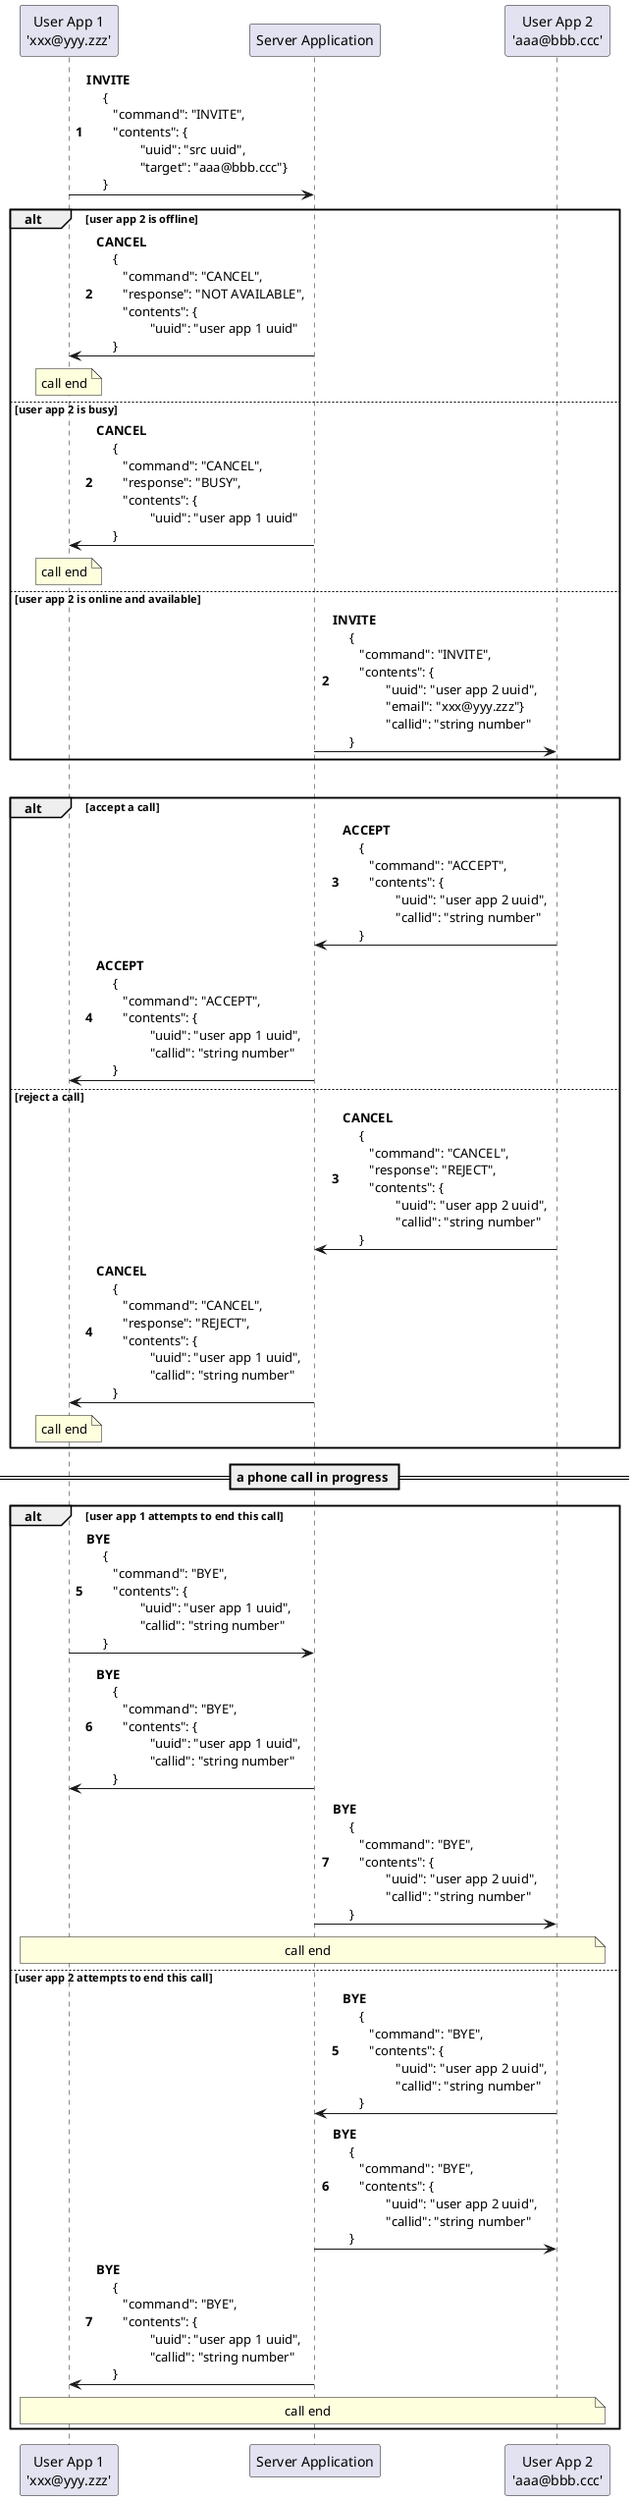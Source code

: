 @startuml

autonumber
participant "User App 1\n'xxx@yyy.zzz'" as ua1
participant "Server Application" as sa
participant "User App 2\n'aaa@bbb.ccc'" as ua2

ua1 -> sa : <b>INVITE \n \
    { \n \
    \t"command": "INVITE", \n \
    \t"contents": { \n \
    \t\t"uuid": "src uuid", \n \
    \t\t"target": "aaa@bbb.ccc"} \n \
    }
alt user app 2 is offline
    sa -> ua1 : <b>CANCEL \n \
    { \n \
    \t"command": "CANCEL", \n \
    \t"response": "NOT AVAILABLE", \n \
    \t"contents": { \n \
    \t\t"uuid": "user app 1 uuid" \n \
    }
    note over ua1 : call end
else user app 2 is busy
    autonumber 2
    sa -> ua1 : <b>CANCEL \n \
    { \n \
    \t"command": "CANCEL", \n \
    \t"response": "BUSY", \n \
    \t"contents": { \n \
    \t\t"uuid": "user app 1 uuid" \n \
    }
    note over ua1 : call end
else user app 2 is online and available
    autonumber 2
    sa -> ua2 : <b>INVITE \n \
    { \n \
    \t"command": "INVITE", \n \
    \t"contents": { \n \
    \t\t"uuid": "user app 2 uuid", \n \
    \t\t"email": "xxx@yyy.zzz"} \n \
    \t\t"callid": "string number" \n \
    }
end
|||
alt accept a call
    ua2 -> sa : <b>ACCEPT \n \
    { \n \
    \t"command": "ACCEPT", \n \
    \t"contents": { \n \
    \t\t"uuid": "user app 2 uuid", \n \
    \t\t"callid": "string number" \n \
    }
    sa -> ua1 : <b>ACCEPT \n \
    { \n \
    \t"command": "ACCEPT", \n \
    \t"contents": { \n \
    \t\t"uuid": "user app 1 uuid", \n \
    \t\t"callid": "string number" \n \
    }
else reject a call
    autonumber 3
    ua2 -> sa : <b>CANCEL \n \
    { \n \
    \t"command": "CANCEL", \n \
    \t"response": "REJECT", \n \
    \t"contents": { \n \
    \t\t"uuid": "user app 2 uuid", \n \
    \t\t"callid": "string number" \n \
    }
    sa -> ua1 : <b>CANCEL \n \
    { \n \
    \t"command": "CANCEL", \n \
    \t"response": "REJECT", \n \
    \t"contents": { \n \
    \t\t"uuid": "user app 1 uuid", \n \
    \t\t"callid": "string number" \n \
    }
    note over ua1 : call end
end

== a phone call in progress ==

alt user app 1 attempts to end this call
    ua1 -> sa : <b>BYE \n \
    { \n \
    \t"command": "BYE", \n \
    \t"contents": { \n \
    \t\t"uuid": "user app 1 uuid", \n \
    \t\t"callid": "string number" \n \
    }
    sa -> ua1 : <b>BYE \n \
    { \n \
    \t"command": "BYE", \n \
    \t"contents": { \n \
    \t\t"uuid": "user app 1 uuid", \n \
    \t\t"callid": "string number" \n \
    }
    sa -> ua2 : <b>BYE \n \
    { \n \
    \t"command": "BYE", \n \
    \t"contents": { \n \
    \t\t"uuid": "user app 2 uuid", \n \
    \t\t"callid": "string number" \n \
    }
    note over ua1, ua2 : call end
else user app 2 attempts to end this call
    autonumber 5
    ua2 -> sa : <b>BYE \n \
    { \n \
    \t"command": "BYE", \n \
    \t"contents": { \n \
    \t\t"uuid": "user app 2 uuid", \n \
    \t\t"callid": "string number" \n \
    }
    sa -> ua2 : <b>BYE \n \
    { \n \
    \t"command": "BYE", \n \
    \t"contents": { \n \
    \t\t"uuid": "user app 2 uuid", \n \
    \t\t"callid": "string number" \n \
    }
    sa -> ua1 : <b>BYE \n \
    { \n \
    \t"command": "BYE", \n \
    \t"contents": { \n \
    \t\t"uuid": "user app 1 uuid", \n \
    \t\t"callid": "string number" \n \
    }
    note over ua1, ua2 : call end
end

@enduml